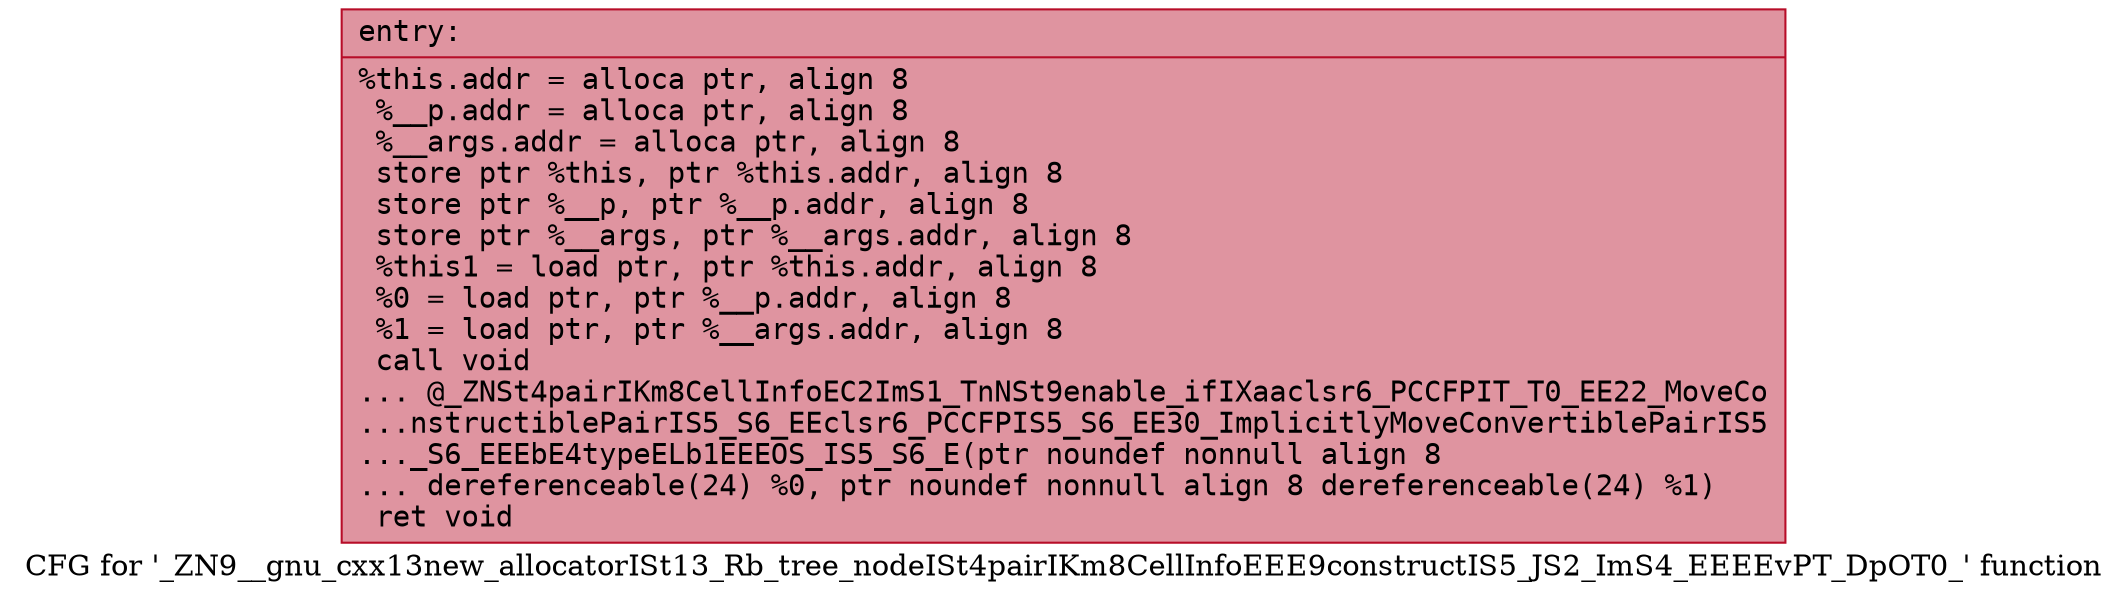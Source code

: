digraph "CFG for '_ZN9__gnu_cxx13new_allocatorISt13_Rb_tree_nodeISt4pairIKm8CellInfoEEE9constructIS5_JS2_ImS4_EEEEvPT_DpOT0_' function" {
	label="CFG for '_ZN9__gnu_cxx13new_allocatorISt13_Rb_tree_nodeISt4pairIKm8CellInfoEEE9constructIS5_JS2_ImS4_EEEEvPT_DpOT0_' function";

	Node0x560dca0715c0 [shape=record,color="#b70d28ff", style=filled, fillcolor="#b70d2870" fontname="Courier",label="{entry:\l|  %this.addr = alloca ptr, align 8\l  %__p.addr = alloca ptr, align 8\l  %__args.addr = alloca ptr, align 8\l  store ptr %this, ptr %this.addr, align 8\l  store ptr %__p, ptr %__p.addr, align 8\l  store ptr %__args, ptr %__args.addr, align 8\l  %this1 = load ptr, ptr %this.addr, align 8\l  %0 = load ptr, ptr %__p.addr, align 8\l  %1 = load ptr, ptr %__args.addr, align 8\l  call void\l... @_ZNSt4pairIKm8CellInfoEC2ImS1_TnNSt9enable_ifIXaaclsr6_PCCFPIT_T0_EE22_MoveCo\l...nstructiblePairIS5_S6_EEclsr6_PCCFPIS5_S6_EE30_ImplicitlyMoveConvertiblePairIS5\l..._S6_EEEbE4typeELb1EEEOS_IS5_S6_E(ptr noundef nonnull align 8\l... dereferenceable(24) %0, ptr noundef nonnull align 8 dereferenceable(24) %1)\l  ret void\l}"];
}
